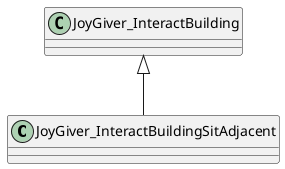 @startuml
class JoyGiver_InteractBuildingSitAdjacent {
}
JoyGiver_InteractBuilding <|-- JoyGiver_InteractBuildingSitAdjacent
@enduml
